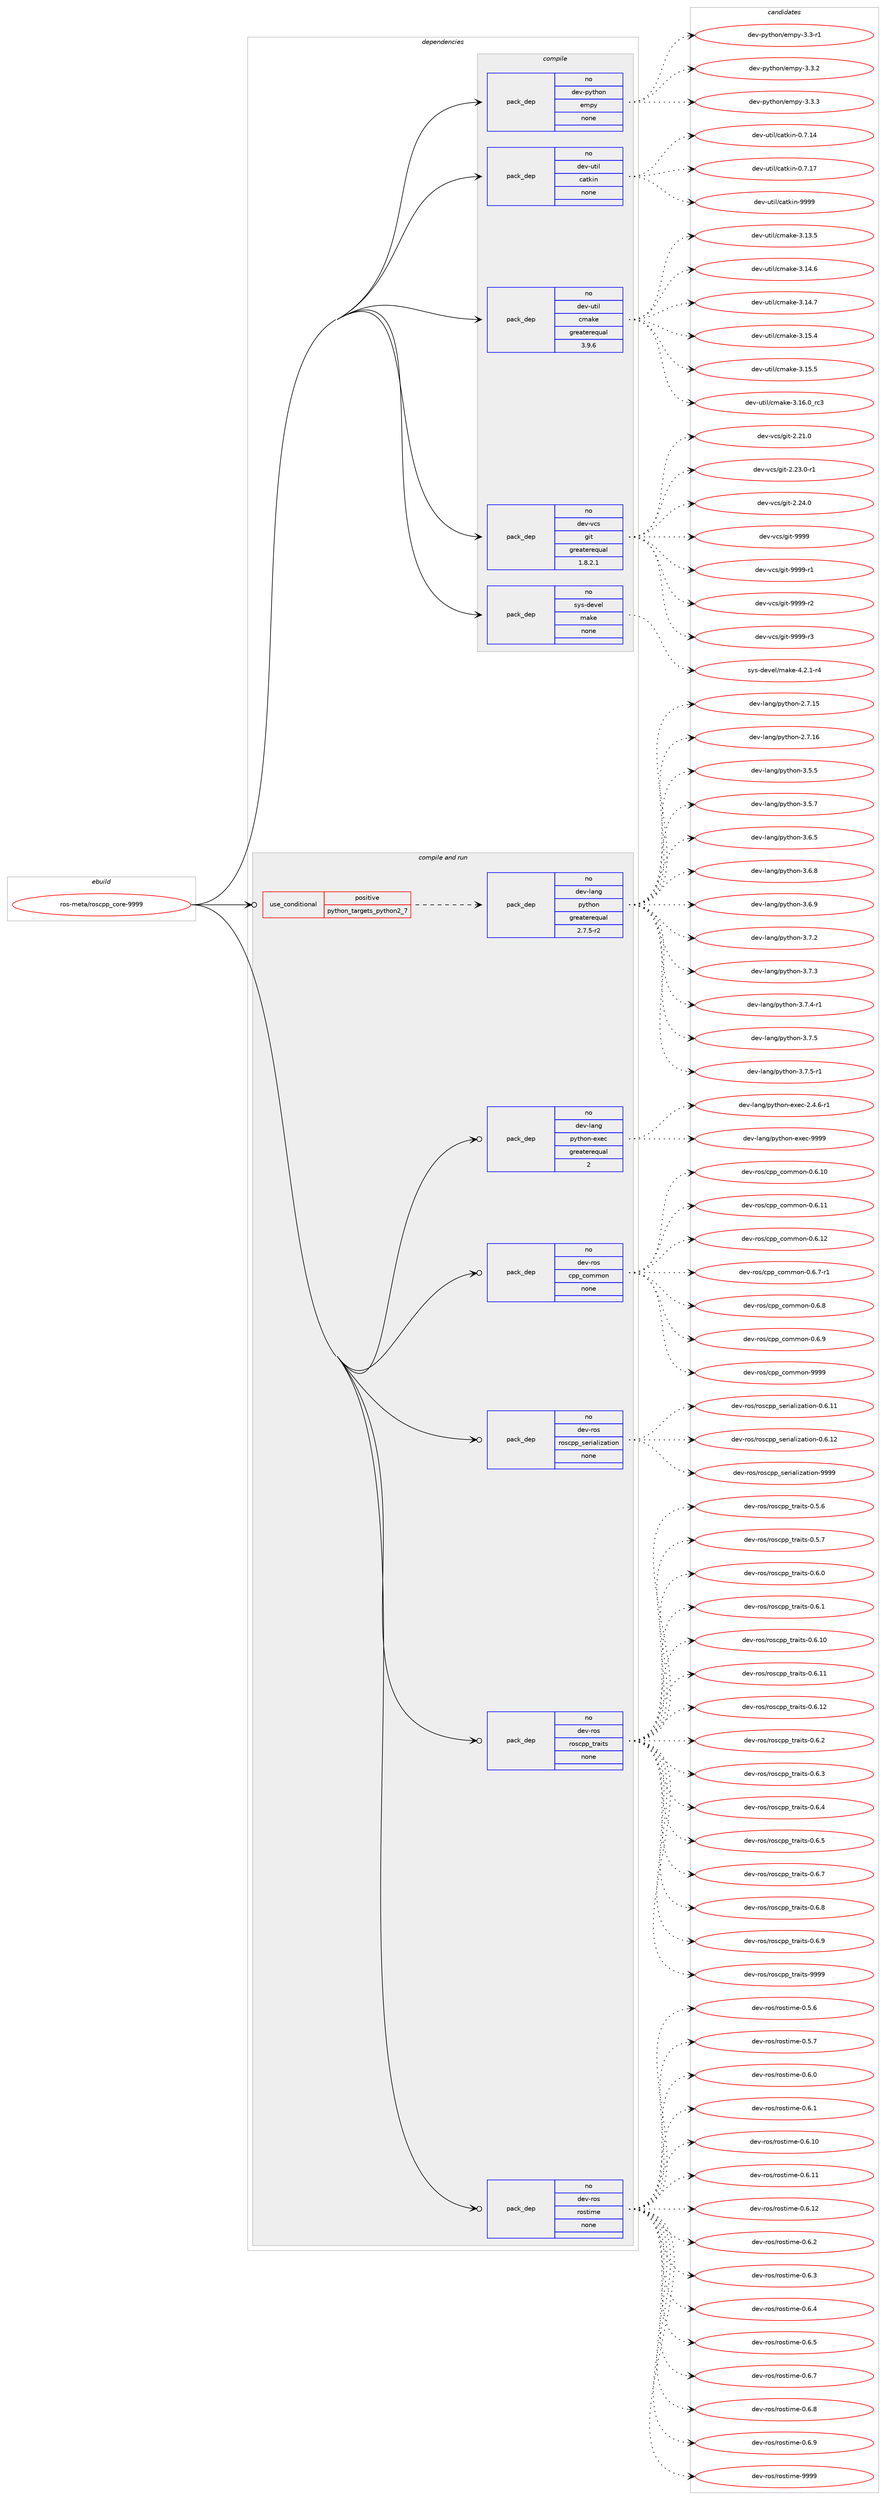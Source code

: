 digraph prolog {

# *************
# Graph options
# *************

newrank=true;
concentrate=true;
compound=true;
graph [rankdir=LR,fontname=Helvetica,fontsize=10,ranksep=1.5];#, ranksep=2.5, nodesep=0.2];
edge  [arrowhead=vee];
node  [fontname=Helvetica,fontsize=10];

# **********
# The ebuild
# **********

subgraph cluster_leftcol {
color=gray;
rank=same;
label=<<i>ebuild</i>>;
id [label="ros-meta/roscpp_core-9999", color=red, width=4, href="../ros-meta/roscpp_core-9999.svg"];
}

# ****************
# The dependencies
# ****************

subgraph cluster_midcol {
color=gray;
label=<<i>dependencies</i>>;
subgraph cluster_compile {
fillcolor="#eeeeee";
style=filled;
label=<<i>compile</i>>;
subgraph pack626945 {
dependency848356 [label=<<TABLE BORDER="0" CELLBORDER="1" CELLSPACING="0" CELLPADDING="4" WIDTH="220"><TR><TD ROWSPAN="6" CELLPADDING="30">pack_dep</TD></TR><TR><TD WIDTH="110">no</TD></TR><TR><TD>dev-python</TD></TR><TR><TD>empy</TD></TR><TR><TD>none</TD></TR><TR><TD></TD></TR></TABLE>>, shape=none, color=blue];
}
id:e -> dependency848356:w [weight=20,style="solid",arrowhead="vee"];
subgraph pack626946 {
dependency848357 [label=<<TABLE BORDER="0" CELLBORDER="1" CELLSPACING="0" CELLPADDING="4" WIDTH="220"><TR><TD ROWSPAN="6" CELLPADDING="30">pack_dep</TD></TR><TR><TD WIDTH="110">no</TD></TR><TR><TD>dev-util</TD></TR><TR><TD>catkin</TD></TR><TR><TD>none</TD></TR><TR><TD></TD></TR></TABLE>>, shape=none, color=blue];
}
id:e -> dependency848357:w [weight=20,style="solid",arrowhead="vee"];
subgraph pack626947 {
dependency848358 [label=<<TABLE BORDER="0" CELLBORDER="1" CELLSPACING="0" CELLPADDING="4" WIDTH="220"><TR><TD ROWSPAN="6" CELLPADDING="30">pack_dep</TD></TR><TR><TD WIDTH="110">no</TD></TR><TR><TD>dev-util</TD></TR><TR><TD>cmake</TD></TR><TR><TD>greaterequal</TD></TR><TR><TD>3.9.6</TD></TR></TABLE>>, shape=none, color=blue];
}
id:e -> dependency848358:w [weight=20,style="solid",arrowhead="vee"];
subgraph pack626948 {
dependency848359 [label=<<TABLE BORDER="0" CELLBORDER="1" CELLSPACING="0" CELLPADDING="4" WIDTH="220"><TR><TD ROWSPAN="6" CELLPADDING="30">pack_dep</TD></TR><TR><TD WIDTH="110">no</TD></TR><TR><TD>dev-vcs</TD></TR><TR><TD>git</TD></TR><TR><TD>greaterequal</TD></TR><TR><TD>1.8.2.1</TD></TR></TABLE>>, shape=none, color=blue];
}
id:e -> dependency848359:w [weight=20,style="solid",arrowhead="vee"];
subgraph pack626949 {
dependency848360 [label=<<TABLE BORDER="0" CELLBORDER="1" CELLSPACING="0" CELLPADDING="4" WIDTH="220"><TR><TD ROWSPAN="6" CELLPADDING="30">pack_dep</TD></TR><TR><TD WIDTH="110">no</TD></TR><TR><TD>sys-devel</TD></TR><TR><TD>make</TD></TR><TR><TD>none</TD></TR><TR><TD></TD></TR></TABLE>>, shape=none, color=blue];
}
id:e -> dependency848360:w [weight=20,style="solid",arrowhead="vee"];
}
subgraph cluster_compileandrun {
fillcolor="#eeeeee";
style=filled;
label=<<i>compile and run</i>>;
subgraph cond206477 {
dependency848361 [label=<<TABLE BORDER="0" CELLBORDER="1" CELLSPACING="0" CELLPADDING="4"><TR><TD ROWSPAN="3" CELLPADDING="10">use_conditional</TD></TR><TR><TD>positive</TD></TR><TR><TD>python_targets_python2_7</TD></TR></TABLE>>, shape=none, color=red];
subgraph pack626950 {
dependency848362 [label=<<TABLE BORDER="0" CELLBORDER="1" CELLSPACING="0" CELLPADDING="4" WIDTH="220"><TR><TD ROWSPAN="6" CELLPADDING="30">pack_dep</TD></TR><TR><TD WIDTH="110">no</TD></TR><TR><TD>dev-lang</TD></TR><TR><TD>python</TD></TR><TR><TD>greaterequal</TD></TR><TR><TD>2.7.5-r2</TD></TR></TABLE>>, shape=none, color=blue];
}
dependency848361:e -> dependency848362:w [weight=20,style="dashed",arrowhead="vee"];
}
id:e -> dependency848361:w [weight=20,style="solid",arrowhead="odotvee"];
subgraph pack626951 {
dependency848363 [label=<<TABLE BORDER="0" CELLBORDER="1" CELLSPACING="0" CELLPADDING="4" WIDTH="220"><TR><TD ROWSPAN="6" CELLPADDING="30">pack_dep</TD></TR><TR><TD WIDTH="110">no</TD></TR><TR><TD>dev-lang</TD></TR><TR><TD>python-exec</TD></TR><TR><TD>greaterequal</TD></TR><TR><TD>2</TD></TR></TABLE>>, shape=none, color=blue];
}
id:e -> dependency848363:w [weight=20,style="solid",arrowhead="odotvee"];
subgraph pack626952 {
dependency848364 [label=<<TABLE BORDER="0" CELLBORDER="1" CELLSPACING="0" CELLPADDING="4" WIDTH="220"><TR><TD ROWSPAN="6" CELLPADDING="30">pack_dep</TD></TR><TR><TD WIDTH="110">no</TD></TR><TR><TD>dev-ros</TD></TR><TR><TD>cpp_common</TD></TR><TR><TD>none</TD></TR><TR><TD></TD></TR></TABLE>>, shape=none, color=blue];
}
id:e -> dependency848364:w [weight=20,style="solid",arrowhead="odotvee"];
subgraph pack626953 {
dependency848365 [label=<<TABLE BORDER="0" CELLBORDER="1" CELLSPACING="0" CELLPADDING="4" WIDTH="220"><TR><TD ROWSPAN="6" CELLPADDING="30">pack_dep</TD></TR><TR><TD WIDTH="110">no</TD></TR><TR><TD>dev-ros</TD></TR><TR><TD>roscpp_serialization</TD></TR><TR><TD>none</TD></TR><TR><TD></TD></TR></TABLE>>, shape=none, color=blue];
}
id:e -> dependency848365:w [weight=20,style="solid",arrowhead="odotvee"];
subgraph pack626954 {
dependency848366 [label=<<TABLE BORDER="0" CELLBORDER="1" CELLSPACING="0" CELLPADDING="4" WIDTH="220"><TR><TD ROWSPAN="6" CELLPADDING="30">pack_dep</TD></TR><TR><TD WIDTH="110">no</TD></TR><TR><TD>dev-ros</TD></TR><TR><TD>roscpp_traits</TD></TR><TR><TD>none</TD></TR><TR><TD></TD></TR></TABLE>>, shape=none, color=blue];
}
id:e -> dependency848366:w [weight=20,style="solid",arrowhead="odotvee"];
subgraph pack626955 {
dependency848367 [label=<<TABLE BORDER="0" CELLBORDER="1" CELLSPACING="0" CELLPADDING="4" WIDTH="220"><TR><TD ROWSPAN="6" CELLPADDING="30">pack_dep</TD></TR><TR><TD WIDTH="110">no</TD></TR><TR><TD>dev-ros</TD></TR><TR><TD>rostime</TD></TR><TR><TD>none</TD></TR><TR><TD></TD></TR></TABLE>>, shape=none, color=blue];
}
id:e -> dependency848367:w [weight=20,style="solid",arrowhead="odotvee"];
}
subgraph cluster_run {
fillcolor="#eeeeee";
style=filled;
label=<<i>run</i>>;
}
}

# **************
# The candidates
# **************

subgraph cluster_choices {
rank=same;
color=gray;
label=<<i>candidates</i>>;

subgraph choice626945 {
color=black;
nodesep=1;
choice1001011184511212111610411111047101109112121455146514511449 [label="dev-python/empy-3.3-r1", color=red, width=4,href="../dev-python/empy-3.3-r1.svg"];
choice1001011184511212111610411111047101109112121455146514650 [label="dev-python/empy-3.3.2", color=red, width=4,href="../dev-python/empy-3.3.2.svg"];
choice1001011184511212111610411111047101109112121455146514651 [label="dev-python/empy-3.3.3", color=red, width=4,href="../dev-python/empy-3.3.3.svg"];
dependency848356:e -> choice1001011184511212111610411111047101109112121455146514511449:w [style=dotted,weight="100"];
dependency848356:e -> choice1001011184511212111610411111047101109112121455146514650:w [style=dotted,weight="100"];
dependency848356:e -> choice1001011184511212111610411111047101109112121455146514651:w [style=dotted,weight="100"];
}
subgraph choice626946 {
color=black;
nodesep=1;
choice1001011184511711610510847999711610710511045484655464952 [label="dev-util/catkin-0.7.14", color=red, width=4,href="../dev-util/catkin-0.7.14.svg"];
choice1001011184511711610510847999711610710511045484655464955 [label="dev-util/catkin-0.7.17", color=red, width=4,href="../dev-util/catkin-0.7.17.svg"];
choice100101118451171161051084799971161071051104557575757 [label="dev-util/catkin-9999", color=red, width=4,href="../dev-util/catkin-9999.svg"];
dependency848357:e -> choice1001011184511711610510847999711610710511045484655464952:w [style=dotted,weight="100"];
dependency848357:e -> choice1001011184511711610510847999711610710511045484655464955:w [style=dotted,weight="100"];
dependency848357:e -> choice100101118451171161051084799971161071051104557575757:w [style=dotted,weight="100"];
}
subgraph choice626947 {
color=black;
nodesep=1;
choice1001011184511711610510847991099710710145514649514653 [label="dev-util/cmake-3.13.5", color=red, width=4,href="../dev-util/cmake-3.13.5.svg"];
choice1001011184511711610510847991099710710145514649524654 [label="dev-util/cmake-3.14.6", color=red, width=4,href="../dev-util/cmake-3.14.6.svg"];
choice1001011184511711610510847991099710710145514649524655 [label="dev-util/cmake-3.14.7", color=red, width=4,href="../dev-util/cmake-3.14.7.svg"];
choice1001011184511711610510847991099710710145514649534652 [label="dev-util/cmake-3.15.4", color=red, width=4,href="../dev-util/cmake-3.15.4.svg"];
choice1001011184511711610510847991099710710145514649534653 [label="dev-util/cmake-3.15.5", color=red, width=4,href="../dev-util/cmake-3.15.5.svg"];
choice1001011184511711610510847991099710710145514649544648951149951 [label="dev-util/cmake-3.16.0_rc3", color=red, width=4,href="../dev-util/cmake-3.16.0_rc3.svg"];
dependency848358:e -> choice1001011184511711610510847991099710710145514649514653:w [style=dotted,weight="100"];
dependency848358:e -> choice1001011184511711610510847991099710710145514649524654:w [style=dotted,weight="100"];
dependency848358:e -> choice1001011184511711610510847991099710710145514649524655:w [style=dotted,weight="100"];
dependency848358:e -> choice1001011184511711610510847991099710710145514649534652:w [style=dotted,weight="100"];
dependency848358:e -> choice1001011184511711610510847991099710710145514649534653:w [style=dotted,weight="100"];
dependency848358:e -> choice1001011184511711610510847991099710710145514649544648951149951:w [style=dotted,weight="100"];
}
subgraph choice626948 {
color=black;
nodesep=1;
choice10010111845118991154710310511645504650494648 [label="dev-vcs/git-2.21.0", color=red, width=4,href="../dev-vcs/git-2.21.0.svg"];
choice100101118451189911547103105116455046505146484511449 [label="dev-vcs/git-2.23.0-r1", color=red, width=4,href="../dev-vcs/git-2.23.0-r1.svg"];
choice10010111845118991154710310511645504650524648 [label="dev-vcs/git-2.24.0", color=red, width=4,href="../dev-vcs/git-2.24.0.svg"];
choice1001011184511899115471031051164557575757 [label="dev-vcs/git-9999", color=red, width=4,href="../dev-vcs/git-9999.svg"];
choice10010111845118991154710310511645575757574511449 [label="dev-vcs/git-9999-r1", color=red, width=4,href="../dev-vcs/git-9999-r1.svg"];
choice10010111845118991154710310511645575757574511450 [label="dev-vcs/git-9999-r2", color=red, width=4,href="../dev-vcs/git-9999-r2.svg"];
choice10010111845118991154710310511645575757574511451 [label="dev-vcs/git-9999-r3", color=red, width=4,href="../dev-vcs/git-9999-r3.svg"];
dependency848359:e -> choice10010111845118991154710310511645504650494648:w [style=dotted,weight="100"];
dependency848359:e -> choice100101118451189911547103105116455046505146484511449:w [style=dotted,weight="100"];
dependency848359:e -> choice10010111845118991154710310511645504650524648:w [style=dotted,weight="100"];
dependency848359:e -> choice1001011184511899115471031051164557575757:w [style=dotted,weight="100"];
dependency848359:e -> choice10010111845118991154710310511645575757574511449:w [style=dotted,weight="100"];
dependency848359:e -> choice10010111845118991154710310511645575757574511450:w [style=dotted,weight="100"];
dependency848359:e -> choice10010111845118991154710310511645575757574511451:w [style=dotted,weight="100"];
}
subgraph choice626949 {
color=black;
nodesep=1;
choice1151211154510010111810110847109971071014552465046494511452 [label="sys-devel/make-4.2.1-r4", color=red, width=4,href="../sys-devel/make-4.2.1-r4.svg"];
dependency848360:e -> choice1151211154510010111810110847109971071014552465046494511452:w [style=dotted,weight="100"];
}
subgraph choice626950 {
color=black;
nodesep=1;
choice10010111845108971101034711212111610411111045504655464953 [label="dev-lang/python-2.7.15", color=red, width=4,href="../dev-lang/python-2.7.15.svg"];
choice10010111845108971101034711212111610411111045504655464954 [label="dev-lang/python-2.7.16", color=red, width=4,href="../dev-lang/python-2.7.16.svg"];
choice100101118451089711010347112121116104111110455146534653 [label="dev-lang/python-3.5.5", color=red, width=4,href="../dev-lang/python-3.5.5.svg"];
choice100101118451089711010347112121116104111110455146534655 [label="dev-lang/python-3.5.7", color=red, width=4,href="../dev-lang/python-3.5.7.svg"];
choice100101118451089711010347112121116104111110455146544653 [label="dev-lang/python-3.6.5", color=red, width=4,href="../dev-lang/python-3.6.5.svg"];
choice100101118451089711010347112121116104111110455146544656 [label="dev-lang/python-3.6.8", color=red, width=4,href="../dev-lang/python-3.6.8.svg"];
choice100101118451089711010347112121116104111110455146544657 [label="dev-lang/python-3.6.9", color=red, width=4,href="../dev-lang/python-3.6.9.svg"];
choice100101118451089711010347112121116104111110455146554650 [label="dev-lang/python-3.7.2", color=red, width=4,href="../dev-lang/python-3.7.2.svg"];
choice100101118451089711010347112121116104111110455146554651 [label="dev-lang/python-3.7.3", color=red, width=4,href="../dev-lang/python-3.7.3.svg"];
choice1001011184510897110103471121211161041111104551465546524511449 [label="dev-lang/python-3.7.4-r1", color=red, width=4,href="../dev-lang/python-3.7.4-r1.svg"];
choice100101118451089711010347112121116104111110455146554653 [label="dev-lang/python-3.7.5", color=red, width=4,href="../dev-lang/python-3.7.5.svg"];
choice1001011184510897110103471121211161041111104551465546534511449 [label="dev-lang/python-3.7.5-r1", color=red, width=4,href="../dev-lang/python-3.7.5-r1.svg"];
dependency848362:e -> choice10010111845108971101034711212111610411111045504655464953:w [style=dotted,weight="100"];
dependency848362:e -> choice10010111845108971101034711212111610411111045504655464954:w [style=dotted,weight="100"];
dependency848362:e -> choice100101118451089711010347112121116104111110455146534653:w [style=dotted,weight="100"];
dependency848362:e -> choice100101118451089711010347112121116104111110455146534655:w [style=dotted,weight="100"];
dependency848362:e -> choice100101118451089711010347112121116104111110455146544653:w [style=dotted,weight="100"];
dependency848362:e -> choice100101118451089711010347112121116104111110455146544656:w [style=dotted,weight="100"];
dependency848362:e -> choice100101118451089711010347112121116104111110455146544657:w [style=dotted,weight="100"];
dependency848362:e -> choice100101118451089711010347112121116104111110455146554650:w [style=dotted,weight="100"];
dependency848362:e -> choice100101118451089711010347112121116104111110455146554651:w [style=dotted,weight="100"];
dependency848362:e -> choice1001011184510897110103471121211161041111104551465546524511449:w [style=dotted,weight="100"];
dependency848362:e -> choice100101118451089711010347112121116104111110455146554653:w [style=dotted,weight="100"];
dependency848362:e -> choice1001011184510897110103471121211161041111104551465546534511449:w [style=dotted,weight="100"];
}
subgraph choice626951 {
color=black;
nodesep=1;
choice10010111845108971101034711212111610411111045101120101994550465246544511449 [label="dev-lang/python-exec-2.4.6-r1", color=red, width=4,href="../dev-lang/python-exec-2.4.6-r1.svg"];
choice10010111845108971101034711212111610411111045101120101994557575757 [label="dev-lang/python-exec-9999", color=red, width=4,href="../dev-lang/python-exec-9999.svg"];
dependency848363:e -> choice10010111845108971101034711212111610411111045101120101994550465246544511449:w [style=dotted,weight="100"];
dependency848363:e -> choice10010111845108971101034711212111610411111045101120101994557575757:w [style=dotted,weight="100"];
}
subgraph choice626952 {
color=black;
nodesep=1;
choice100101118451141111154799112112959911110910911111045484654464948 [label="dev-ros/cpp_common-0.6.10", color=red, width=4,href="../dev-ros/cpp_common-0.6.10.svg"];
choice100101118451141111154799112112959911110910911111045484654464949 [label="dev-ros/cpp_common-0.6.11", color=red, width=4,href="../dev-ros/cpp_common-0.6.11.svg"];
choice100101118451141111154799112112959911110910911111045484654464950 [label="dev-ros/cpp_common-0.6.12", color=red, width=4,href="../dev-ros/cpp_common-0.6.12.svg"];
choice10010111845114111115479911211295991111091091111104548465446554511449 [label="dev-ros/cpp_common-0.6.7-r1", color=red, width=4,href="../dev-ros/cpp_common-0.6.7-r1.svg"];
choice1001011184511411111547991121129599111109109111110454846544656 [label="dev-ros/cpp_common-0.6.8", color=red, width=4,href="../dev-ros/cpp_common-0.6.8.svg"];
choice1001011184511411111547991121129599111109109111110454846544657 [label="dev-ros/cpp_common-0.6.9", color=red, width=4,href="../dev-ros/cpp_common-0.6.9.svg"];
choice10010111845114111115479911211295991111091091111104557575757 [label="dev-ros/cpp_common-9999", color=red, width=4,href="../dev-ros/cpp_common-9999.svg"];
dependency848364:e -> choice100101118451141111154799112112959911110910911111045484654464948:w [style=dotted,weight="100"];
dependency848364:e -> choice100101118451141111154799112112959911110910911111045484654464949:w [style=dotted,weight="100"];
dependency848364:e -> choice100101118451141111154799112112959911110910911111045484654464950:w [style=dotted,weight="100"];
dependency848364:e -> choice10010111845114111115479911211295991111091091111104548465446554511449:w [style=dotted,weight="100"];
dependency848364:e -> choice1001011184511411111547991121129599111109109111110454846544656:w [style=dotted,weight="100"];
dependency848364:e -> choice1001011184511411111547991121129599111109109111110454846544657:w [style=dotted,weight="100"];
dependency848364:e -> choice10010111845114111115479911211295991111091091111104557575757:w [style=dotted,weight="100"];
}
subgraph choice626953 {
color=black;
nodesep=1;
choice10010111845114111115471141111159911211295115101114105971081051229711610511111045484654464949 [label="dev-ros/roscpp_serialization-0.6.11", color=red, width=4,href="../dev-ros/roscpp_serialization-0.6.11.svg"];
choice10010111845114111115471141111159911211295115101114105971081051229711610511111045484654464950 [label="dev-ros/roscpp_serialization-0.6.12", color=red, width=4,href="../dev-ros/roscpp_serialization-0.6.12.svg"];
choice1001011184511411111547114111115991121129511510111410597108105122971161051111104557575757 [label="dev-ros/roscpp_serialization-9999", color=red, width=4,href="../dev-ros/roscpp_serialization-9999.svg"];
dependency848365:e -> choice10010111845114111115471141111159911211295115101114105971081051229711610511111045484654464949:w [style=dotted,weight="100"];
dependency848365:e -> choice10010111845114111115471141111159911211295115101114105971081051229711610511111045484654464950:w [style=dotted,weight="100"];
dependency848365:e -> choice1001011184511411111547114111115991121129511510111410597108105122971161051111104557575757:w [style=dotted,weight="100"];
}
subgraph choice626954 {
color=black;
nodesep=1;
choice1001011184511411111547114111115991121129511611497105116115454846534654 [label="dev-ros/roscpp_traits-0.5.6", color=red, width=4,href="../dev-ros/roscpp_traits-0.5.6.svg"];
choice1001011184511411111547114111115991121129511611497105116115454846534655 [label="dev-ros/roscpp_traits-0.5.7", color=red, width=4,href="../dev-ros/roscpp_traits-0.5.7.svg"];
choice1001011184511411111547114111115991121129511611497105116115454846544648 [label="dev-ros/roscpp_traits-0.6.0", color=red, width=4,href="../dev-ros/roscpp_traits-0.6.0.svg"];
choice1001011184511411111547114111115991121129511611497105116115454846544649 [label="dev-ros/roscpp_traits-0.6.1", color=red, width=4,href="../dev-ros/roscpp_traits-0.6.1.svg"];
choice100101118451141111154711411111599112112951161149710511611545484654464948 [label="dev-ros/roscpp_traits-0.6.10", color=red, width=4,href="../dev-ros/roscpp_traits-0.6.10.svg"];
choice100101118451141111154711411111599112112951161149710511611545484654464949 [label="dev-ros/roscpp_traits-0.6.11", color=red, width=4,href="../dev-ros/roscpp_traits-0.6.11.svg"];
choice100101118451141111154711411111599112112951161149710511611545484654464950 [label="dev-ros/roscpp_traits-0.6.12", color=red, width=4,href="../dev-ros/roscpp_traits-0.6.12.svg"];
choice1001011184511411111547114111115991121129511611497105116115454846544650 [label="dev-ros/roscpp_traits-0.6.2", color=red, width=4,href="../dev-ros/roscpp_traits-0.6.2.svg"];
choice1001011184511411111547114111115991121129511611497105116115454846544651 [label="dev-ros/roscpp_traits-0.6.3", color=red, width=4,href="../dev-ros/roscpp_traits-0.6.3.svg"];
choice1001011184511411111547114111115991121129511611497105116115454846544652 [label="dev-ros/roscpp_traits-0.6.4", color=red, width=4,href="../dev-ros/roscpp_traits-0.6.4.svg"];
choice1001011184511411111547114111115991121129511611497105116115454846544653 [label="dev-ros/roscpp_traits-0.6.5", color=red, width=4,href="../dev-ros/roscpp_traits-0.6.5.svg"];
choice1001011184511411111547114111115991121129511611497105116115454846544655 [label="dev-ros/roscpp_traits-0.6.7", color=red, width=4,href="../dev-ros/roscpp_traits-0.6.7.svg"];
choice1001011184511411111547114111115991121129511611497105116115454846544656 [label="dev-ros/roscpp_traits-0.6.8", color=red, width=4,href="../dev-ros/roscpp_traits-0.6.8.svg"];
choice1001011184511411111547114111115991121129511611497105116115454846544657 [label="dev-ros/roscpp_traits-0.6.9", color=red, width=4,href="../dev-ros/roscpp_traits-0.6.9.svg"];
choice10010111845114111115471141111159911211295116114971051161154557575757 [label="dev-ros/roscpp_traits-9999", color=red, width=4,href="../dev-ros/roscpp_traits-9999.svg"];
dependency848366:e -> choice1001011184511411111547114111115991121129511611497105116115454846534654:w [style=dotted,weight="100"];
dependency848366:e -> choice1001011184511411111547114111115991121129511611497105116115454846534655:w [style=dotted,weight="100"];
dependency848366:e -> choice1001011184511411111547114111115991121129511611497105116115454846544648:w [style=dotted,weight="100"];
dependency848366:e -> choice1001011184511411111547114111115991121129511611497105116115454846544649:w [style=dotted,weight="100"];
dependency848366:e -> choice100101118451141111154711411111599112112951161149710511611545484654464948:w [style=dotted,weight="100"];
dependency848366:e -> choice100101118451141111154711411111599112112951161149710511611545484654464949:w [style=dotted,weight="100"];
dependency848366:e -> choice100101118451141111154711411111599112112951161149710511611545484654464950:w [style=dotted,weight="100"];
dependency848366:e -> choice1001011184511411111547114111115991121129511611497105116115454846544650:w [style=dotted,weight="100"];
dependency848366:e -> choice1001011184511411111547114111115991121129511611497105116115454846544651:w [style=dotted,weight="100"];
dependency848366:e -> choice1001011184511411111547114111115991121129511611497105116115454846544652:w [style=dotted,weight="100"];
dependency848366:e -> choice1001011184511411111547114111115991121129511611497105116115454846544653:w [style=dotted,weight="100"];
dependency848366:e -> choice1001011184511411111547114111115991121129511611497105116115454846544655:w [style=dotted,weight="100"];
dependency848366:e -> choice1001011184511411111547114111115991121129511611497105116115454846544656:w [style=dotted,weight="100"];
dependency848366:e -> choice1001011184511411111547114111115991121129511611497105116115454846544657:w [style=dotted,weight="100"];
dependency848366:e -> choice10010111845114111115471141111159911211295116114971051161154557575757:w [style=dotted,weight="100"];
}
subgraph choice626955 {
color=black;
nodesep=1;
choice1001011184511411111547114111115116105109101454846534654 [label="dev-ros/rostime-0.5.6", color=red, width=4,href="../dev-ros/rostime-0.5.6.svg"];
choice1001011184511411111547114111115116105109101454846534655 [label="dev-ros/rostime-0.5.7", color=red, width=4,href="../dev-ros/rostime-0.5.7.svg"];
choice1001011184511411111547114111115116105109101454846544648 [label="dev-ros/rostime-0.6.0", color=red, width=4,href="../dev-ros/rostime-0.6.0.svg"];
choice1001011184511411111547114111115116105109101454846544649 [label="dev-ros/rostime-0.6.1", color=red, width=4,href="../dev-ros/rostime-0.6.1.svg"];
choice100101118451141111154711411111511610510910145484654464948 [label="dev-ros/rostime-0.6.10", color=red, width=4,href="../dev-ros/rostime-0.6.10.svg"];
choice100101118451141111154711411111511610510910145484654464949 [label="dev-ros/rostime-0.6.11", color=red, width=4,href="../dev-ros/rostime-0.6.11.svg"];
choice100101118451141111154711411111511610510910145484654464950 [label="dev-ros/rostime-0.6.12", color=red, width=4,href="../dev-ros/rostime-0.6.12.svg"];
choice1001011184511411111547114111115116105109101454846544650 [label="dev-ros/rostime-0.6.2", color=red, width=4,href="../dev-ros/rostime-0.6.2.svg"];
choice1001011184511411111547114111115116105109101454846544651 [label="dev-ros/rostime-0.6.3", color=red, width=4,href="../dev-ros/rostime-0.6.3.svg"];
choice1001011184511411111547114111115116105109101454846544652 [label="dev-ros/rostime-0.6.4", color=red, width=4,href="../dev-ros/rostime-0.6.4.svg"];
choice1001011184511411111547114111115116105109101454846544653 [label="dev-ros/rostime-0.6.5", color=red, width=4,href="../dev-ros/rostime-0.6.5.svg"];
choice1001011184511411111547114111115116105109101454846544655 [label="dev-ros/rostime-0.6.7", color=red, width=4,href="../dev-ros/rostime-0.6.7.svg"];
choice1001011184511411111547114111115116105109101454846544656 [label="dev-ros/rostime-0.6.8", color=red, width=4,href="../dev-ros/rostime-0.6.8.svg"];
choice1001011184511411111547114111115116105109101454846544657 [label="dev-ros/rostime-0.6.9", color=red, width=4,href="../dev-ros/rostime-0.6.9.svg"];
choice10010111845114111115471141111151161051091014557575757 [label="dev-ros/rostime-9999", color=red, width=4,href="../dev-ros/rostime-9999.svg"];
dependency848367:e -> choice1001011184511411111547114111115116105109101454846534654:w [style=dotted,weight="100"];
dependency848367:e -> choice1001011184511411111547114111115116105109101454846534655:w [style=dotted,weight="100"];
dependency848367:e -> choice1001011184511411111547114111115116105109101454846544648:w [style=dotted,weight="100"];
dependency848367:e -> choice1001011184511411111547114111115116105109101454846544649:w [style=dotted,weight="100"];
dependency848367:e -> choice100101118451141111154711411111511610510910145484654464948:w [style=dotted,weight="100"];
dependency848367:e -> choice100101118451141111154711411111511610510910145484654464949:w [style=dotted,weight="100"];
dependency848367:e -> choice100101118451141111154711411111511610510910145484654464950:w [style=dotted,weight="100"];
dependency848367:e -> choice1001011184511411111547114111115116105109101454846544650:w [style=dotted,weight="100"];
dependency848367:e -> choice1001011184511411111547114111115116105109101454846544651:w [style=dotted,weight="100"];
dependency848367:e -> choice1001011184511411111547114111115116105109101454846544652:w [style=dotted,weight="100"];
dependency848367:e -> choice1001011184511411111547114111115116105109101454846544653:w [style=dotted,weight="100"];
dependency848367:e -> choice1001011184511411111547114111115116105109101454846544655:w [style=dotted,weight="100"];
dependency848367:e -> choice1001011184511411111547114111115116105109101454846544656:w [style=dotted,weight="100"];
dependency848367:e -> choice1001011184511411111547114111115116105109101454846544657:w [style=dotted,weight="100"];
dependency848367:e -> choice10010111845114111115471141111151161051091014557575757:w [style=dotted,weight="100"];
}
}

}
